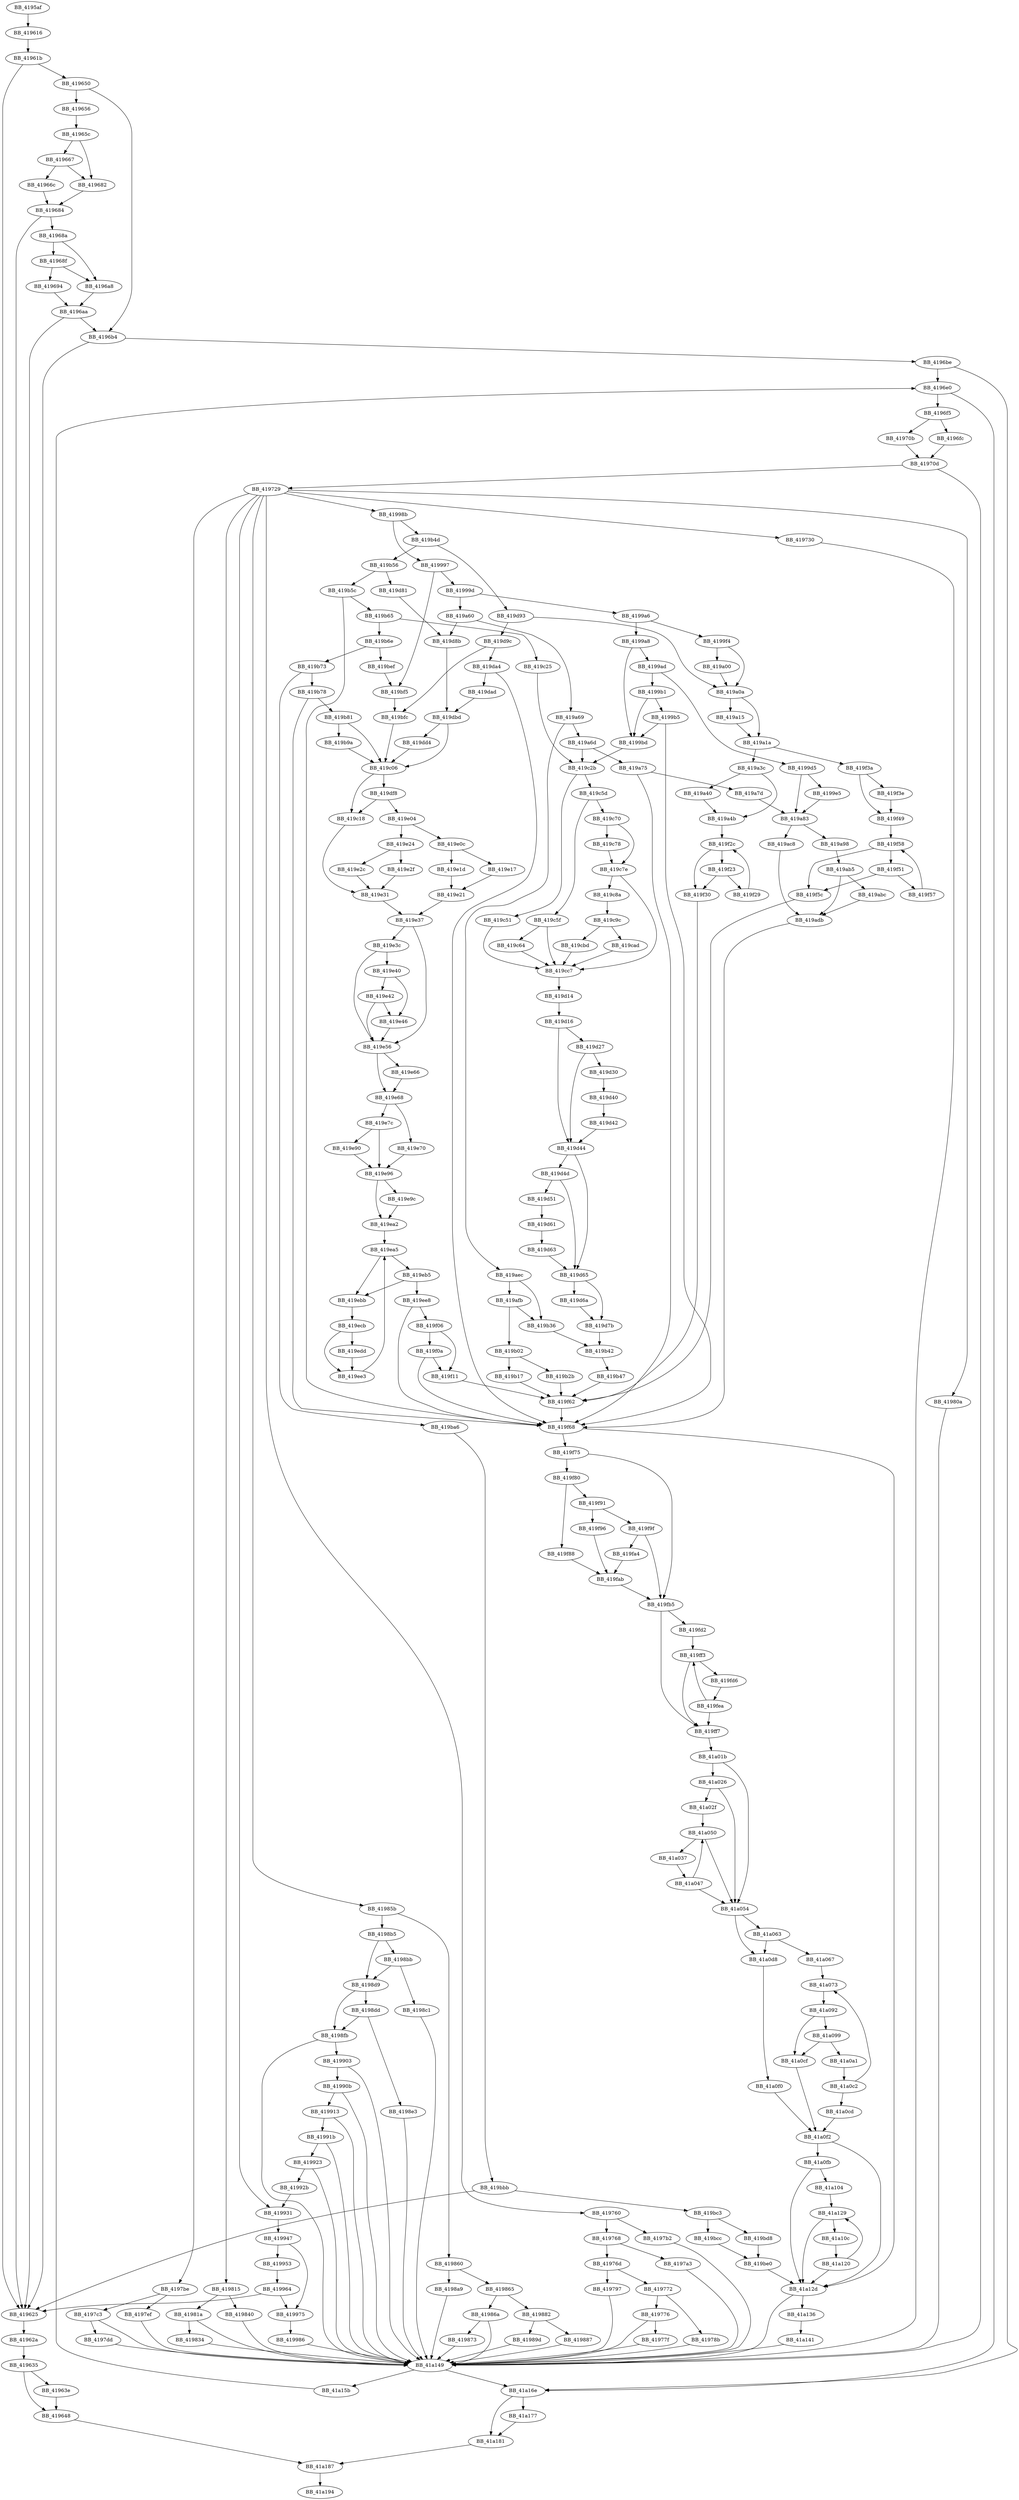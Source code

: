 DiGraph __output_l{
BB_4195af->BB_419616
BB_419616->BB_41961b
BB_41961b->BB_419625
BB_41961b->BB_419650
BB_419625->BB_41962a
BB_41962a->BB_419635
BB_419635->BB_41963e
BB_419635->BB_419648
BB_41963e->BB_419648
BB_419648->BB_41a187
BB_419650->BB_419656
BB_419650->BB_4196b4
BB_419656->BB_41965c
BB_41965c->BB_419667
BB_41965c->BB_419682
BB_419667->BB_41966c
BB_419667->BB_419682
BB_41966c->BB_419684
BB_419682->BB_419684
BB_419684->BB_419625
BB_419684->BB_41968a
BB_41968a->BB_41968f
BB_41968a->BB_4196a8
BB_41968f->BB_419694
BB_41968f->BB_4196a8
BB_419694->BB_4196aa
BB_4196a8->BB_4196aa
BB_4196aa->BB_419625
BB_4196aa->BB_4196b4
BB_4196b4->BB_419625
BB_4196b4->BB_4196be
BB_4196be->BB_4196e0
BB_4196be->BB_41a16e
BB_4196e0->BB_4196f5
BB_4196e0->BB_41a16e
BB_4196f5->BB_4196fc
BB_4196f5->BB_41970b
BB_4196fc->BB_41970d
BB_41970b->BB_41970d
BB_41970d->BB_419729
BB_41970d->BB_41a149
BB_419729->BB_419730
BB_419729->BB_419760
BB_419729->BB_4197be
BB_419729->BB_41980a
BB_419729->BB_419815
BB_419729->BB_41985b
BB_419729->BB_419931
BB_419729->BB_41998b
BB_419730->BB_41a149
BB_419760->BB_419768
BB_419760->BB_4197b2
BB_419768->BB_41976d
BB_419768->BB_4197a3
BB_41976d->BB_419772
BB_41976d->BB_419797
BB_419772->BB_419776
BB_419772->BB_41978b
BB_419776->BB_41977f
BB_419776->BB_41a149
BB_41977f->BB_41a149
BB_41978b->BB_41a149
BB_419797->BB_41a149
BB_4197a3->BB_41a149
BB_4197b2->BB_41a149
BB_4197be->BB_4197c3
BB_4197be->BB_4197ef
BB_4197c3->BB_4197dd
BB_4197c3->BB_41a149
BB_4197dd->BB_41a149
BB_4197ef->BB_41a149
BB_41980a->BB_41a149
BB_419815->BB_41981a
BB_419815->BB_419840
BB_41981a->BB_419834
BB_41981a->BB_41a149
BB_419834->BB_41a149
BB_419840->BB_41a149
BB_41985b->BB_419860
BB_41985b->BB_4198b5
BB_419860->BB_419865
BB_419860->BB_4198a9
BB_419865->BB_41986a
BB_419865->BB_419882
BB_41986a->BB_419873
BB_41986a->BB_41a149
BB_419873->BB_41a149
BB_419882->BB_419887
BB_419882->BB_41989d
BB_419887->BB_41a149
BB_41989d->BB_41a149
BB_4198a9->BB_41a149
BB_4198b5->BB_4198bb
BB_4198b5->BB_4198d9
BB_4198bb->BB_4198c1
BB_4198bb->BB_4198d9
BB_4198c1->BB_41a149
BB_4198d9->BB_4198dd
BB_4198d9->BB_4198fb
BB_4198dd->BB_4198e3
BB_4198dd->BB_4198fb
BB_4198e3->BB_41a149
BB_4198fb->BB_419903
BB_4198fb->BB_41a149
BB_419903->BB_41990b
BB_419903->BB_41a149
BB_41990b->BB_419913
BB_41990b->BB_41a149
BB_419913->BB_41991b
BB_419913->BB_41a149
BB_41991b->BB_419923
BB_41991b->BB_41a149
BB_419923->BB_41992b
BB_419923->BB_41a149
BB_41992b->BB_419931
BB_419931->BB_419947
BB_419947->BB_419953
BB_419947->BB_419975
BB_419953->BB_419964
BB_419964->BB_419625
BB_419964->BB_419975
BB_419975->BB_419986
BB_419986->BB_41a149
BB_41998b->BB_419997
BB_41998b->BB_419b4d
BB_419997->BB_41999d
BB_419997->BB_419bf5
BB_41999d->BB_4199a6
BB_41999d->BB_419a60
BB_4199a6->BB_4199a8
BB_4199a6->BB_4199f4
BB_4199a8->BB_4199ad
BB_4199a8->BB_4199bd
BB_4199ad->BB_4199b1
BB_4199ad->BB_4199d5
BB_4199b1->BB_4199b5
BB_4199b1->BB_4199bd
BB_4199b5->BB_4199bd
BB_4199b5->BB_419f68
BB_4199bd->BB_419c2b
BB_4199d5->BB_4199e5
BB_4199d5->BB_419a83
BB_4199e5->BB_419a83
BB_4199f4->BB_419a00
BB_4199f4->BB_419a0a
BB_419a00->BB_419a0a
BB_419a0a->BB_419a15
BB_419a0a->BB_419a1a
BB_419a15->BB_419a1a
BB_419a1a->BB_419a3c
BB_419a1a->BB_419f3a
BB_419a3c->BB_419a40
BB_419a3c->BB_419a4b
BB_419a40->BB_419a4b
BB_419a4b->BB_419f2c
BB_419a60->BB_419a69
BB_419a60->BB_419d8b
BB_419a69->BB_419a6d
BB_419a69->BB_419aec
BB_419a6d->BB_419a75
BB_419a6d->BB_419c2b
BB_419a75->BB_419a7d
BB_419a75->BB_419f68
BB_419a7d->BB_419a83
BB_419a83->BB_419a98
BB_419a83->BB_419ac8
BB_419a98->BB_419ab5
BB_419ab5->BB_419abc
BB_419ab5->BB_419adb
BB_419abc->BB_419adb
BB_419ac8->BB_419adb
BB_419adb->BB_419f68
BB_419aec->BB_419afb
BB_419aec->BB_419b36
BB_419afb->BB_419b02
BB_419afb->BB_419b36
BB_419b02->BB_419b17
BB_419b02->BB_419b2b
BB_419b17->BB_419f62
BB_419b2b->BB_419f62
BB_419b36->BB_419b42
BB_419b42->BB_419b47
BB_419b47->BB_419f62
BB_419b4d->BB_419b56
BB_419b4d->BB_419d93
BB_419b56->BB_419b5c
BB_419b56->BB_419d81
BB_419b5c->BB_419b65
BB_419b5c->BB_419f68
BB_419b65->BB_419b6e
BB_419b65->BB_419c25
BB_419b6e->BB_419b73
BB_419b6e->BB_419bef
BB_419b73->BB_419b78
BB_419b73->BB_419ba6
BB_419b78->BB_419b81
BB_419b78->BB_419f68
BB_419b81->BB_419b9a
BB_419b81->BB_419c06
BB_419b9a->BB_419c06
BB_419ba6->BB_419bbb
BB_419bbb->BB_419625
BB_419bbb->BB_419bc3
BB_419bc3->BB_419bcc
BB_419bc3->BB_419bd8
BB_419bcc->BB_419be0
BB_419bd8->BB_419be0
BB_419be0->BB_41a12d
BB_419bef->BB_419bf5
BB_419bf5->BB_419bfc
BB_419bfc->BB_419c06
BB_419c06->BB_419c18
BB_419c06->BB_419df8
BB_419c18->BB_419e31
BB_419c25->BB_419c2b
BB_419c2b->BB_419c51
BB_419c2b->BB_419c5d
BB_419c51->BB_419cc7
BB_419c5d->BB_419c5f
BB_419c5d->BB_419c70
BB_419c5f->BB_419c64
BB_419c5f->BB_419cc7
BB_419c64->BB_419cc7
BB_419c70->BB_419c78
BB_419c70->BB_419c7e
BB_419c78->BB_419c7e
BB_419c7e->BB_419c8a
BB_419c7e->BB_419cc7
BB_419c8a->BB_419c9c
BB_419c9c->BB_419cad
BB_419c9c->BB_419cbd
BB_419cad->BB_419cc7
BB_419cbd->BB_419cc7
BB_419cc7->BB_419d14
BB_419d14->BB_419d16
BB_419d16->BB_419d27
BB_419d16->BB_419d44
BB_419d27->BB_419d30
BB_419d27->BB_419d44
BB_419d30->BB_419d40
BB_419d40->BB_419d42
BB_419d42->BB_419d44
BB_419d44->BB_419d4d
BB_419d44->BB_419d65
BB_419d4d->BB_419d51
BB_419d4d->BB_419d65
BB_419d51->BB_419d61
BB_419d61->BB_419d63
BB_419d63->BB_419d65
BB_419d65->BB_419d6a
BB_419d65->BB_419d7b
BB_419d6a->BB_419d7b
BB_419d7b->BB_419b42
BB_419d81->BB_419d8b
BB_419d8b->BB_419dbd
BB_419d93->BB_419a0a
BB_419d93->BB_419d9c
BB_419d9c->BB_419bfc
BB_419d9c->BB_419da4
BB_419da4->BB_419dad
BB_419da4->BB_419f68
BB_419dad->BB_419dbd
BB_419dbd->BB_419c06
BB_419dbd->BB_419dd4
BB_419dd4->BB_419c06
BB_419df8->BB_419c18
BB_419df8->BB_419e04
BB_419e04->BB_419e0c
BB_419e04->BB_419e24
BB_419e0c->BB_419e17
BB_419e0c->BB_419e1d
BB_419e17->BB_419e21
BB_419e1d->BB_419e21
BB_419e21->BB_419e37
BB_419e24->BB_419e2c
BB_419e24->BB_419e2f
BB_419e2c->BB_419e31
BB_419e2f->BB_419e31
BB_419e31->BB_419e37
BB_419e37->BB_419e3c
BB_419e37->BB_419e56
BB_419e3c->BB_419e40
BB_419e3c->BB_419e56
BB_419e40->BB_419e42
BB_419e40->BB_419e46
BB_419e42->BB_419e46
BB_419e42->BB_419e56
BB_419e46->BB_419e56
BB_419e56->BB_419e66
BB_419e56->BB_419e68
BB_419e66->BB_419e68
BB_419e68->BB_419e70
BB_419e68->BB_419e7c
BB_419e70->BB_419e96
BB_419e7c->BB_419e90
BB_419e7c->BB_419e96
BB_419e90->BB_419e96
BB_419e96->BB_419e9c
BB_419e96->BB_419ea2
BB_419e9c->BB_419ea2
BB_419ea2->BB_419ea5
BB_419ea5->BB_419eb5
BB_419ea5->BB_419ebb
BB_419eb5->BB_419ebb
BB_419eb5->BB_419ee8
BB_419ebb->BB_419ecb
BB_419ecb->BB_419edd
BB_419ecb->BB_419ee3
BB_419edd->BB_419ee3
BB_419ee3->BB_419ea5
BB_419ee8->BB_419f06
BB_419ee8->BB_419f68
BB_419f06->BB_419f0a
BB_419f06->BB_419f11
BB_419f0a->BB_419f11
BB_419f0a->BB_419f68
BB_419f11->BB_419f62
BB_419f23->BB_419f29
BB_419f23->BB_419f30
BB_419f29->BB_419f2c
BB_419f2c->BB_419f23
BB_419f2c->BB_419f30
BB_419f30->BB_419f62
BB_419f3a->BB_419f3e
BB_419f3a->BB_419f49
BB_419f3e->BB_419f49
BB_419f49->BB_419f58
BB_419f51->BB_419f57
BB_419f51->BB_419f5c
BB_419f57->BB_419f58
BB_419f58->BB_419f51
BB_419f58->BB_419f5c
BB_419f5c->BB_419f62
BB_419f62->BB_419f68
BB_419f68->BB_419f75
BB_419f68->BB_41a12d
BB_419f75->BB_419f80
BB_419f75->BB_419fb5
BB_419f80->BB_419f88
BB_419f80->BB_419f91
BB_419f88->BB_419fab
BB_419f91->BB_419f96
BB_419f91->BB_419f9f
BB_419f96->BB_419fab
BB_419f9f->BB_419fa4
BB_419f9f->BB_419fb5
BB_419fa4->BB_419fab
BB_419fab->BB_419fb5
BB_419fb5->BB_419fd2
BB_419fb5->BB_419ff7
BB_419fd2->BB_419ff3
BB_419fd6->BB_419fea
BB_419fea->BB_419ff3
BB_419fea->BB_419ff7
BB_419ff3->BB_419fd6
BB_419ff3->BB_419ff7
BB_419ff7->BB_41a01b
BB_41a01b->BB_41a026
BB_41a01b->BB_41a054
BB_41a026->BB_41a02f
BB_41a026->BB_41a054
BB_41a02f->BB_41a050
BB_41a037->BB_41a047
BB_41a047->BB_41a050
BB_41a047->BB_41a054
BB_41a050->BB_41a037
BB_41a050->BB_41a054
BB_41a054->BB_41a063
BB_41a054->BB_41a0d8
BB_41a063->BB_41a067
BB_41a063->BB_41a0d8
BB_41a067->BB_41a073
BB_41a073->BB_41a092
BB_41a092->BB_41a099
BB_41a092->BB_41a0cf
BB_41a099->BB_41a0a1
BB_41a099->BB_41a0cf
BB_41a0a1->BB_41a0c2
BB_41a0c2->BB_41a073
BB_41a0c2->BB_41a0cd
BB_41a0cd->BB_41a0f2
BB_41a0cf->BB_41a0f2
BB_41a0d8->BB_41a0f0
BB_41a0f0->BB_41a0f2
BB_41a0f2->BB_41a0fb
BB_41a0f2->BB_41a12d
BB_41a0fb->BB_41a104
BB_41a0fb->BB_41a12d
BB_41a104->BB_41a129
BB_41a10c->BB_41a120
BB_41a120->BB_41a129
BB_41a120->BB_41a12d
BB_41a129->BB_41a10c
BB_41a129->BB_41a12d
BB_41a12d->BB_41a136
BB_41a12d->BB_41a149
BB_41a136->BB_41a141
BB_41a141->BB_41a149
BB_41a149->BB_41a15b
BB_41a149->BB_41a16e
BB_41a15b->BB_4196e0
BB_41a16e->BB_41a177
BB_41a16e->BB_41a181
BB_41a177->BB_41a181
BB_41a181->BB_41a187
BB_41a187->BB_41a194
}
